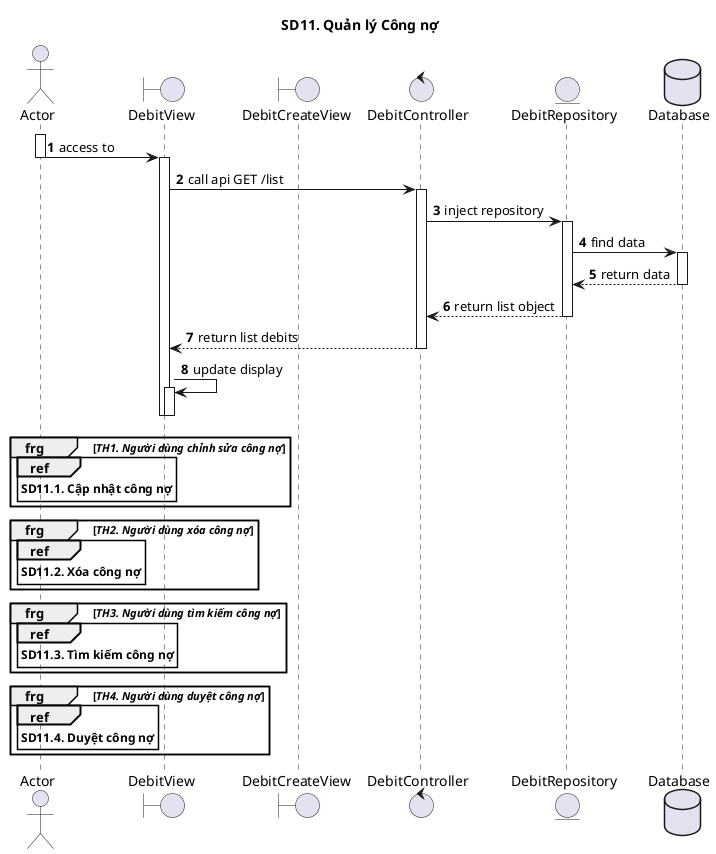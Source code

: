 @startuml SQ
autonumber
title SD11. Quản lý Công nợ
actor "Actor" as actor
boundary "DebitView" as view
boundary "DebitCreateView" as createView
control "DebitController" as controller
entity "DebitRepository" as model
database "Database" as database

activate actor
actor -> view : access to
deactivate actor
activate view
view -> controller : call api GET /list
activate controller
controller -> model : inject repository
activate model
model -> database : find data
activate database
database --> model : return data
deactivate database
model --> controller : return list object
deactivate model
controller --> view : return list debits
deactivate controller
view -> view: update display
activate view
deactivate view
deactivate view


group frg [//TH1. Người dùng chỉnh sửa công nợ//]
ref over actor
**SD11.1. Cập nhật công nợ**
end ref
end

group frg [//TH2. Người dùng xóa công nợ//]
ref over actor
**SD11.2. Xóa công nợ**
end ref
end

group frg [//TH3. Người dùng tìm kiếm công nợ//]
ref over actor
**SD11.3. Tìm kiếm công nợ**
end ref
end

group frg [//TH4. Người dùng duyệt công nợ//]
ref over actor
**SD11.4. Duyệt công nợ**
end ref
end

@enduml